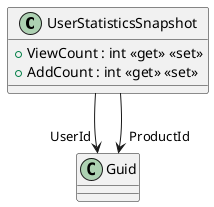 @startuml
class UserStatisticsSnapshot {
    + ViewCount : int <<get>> <<set>>
    + AddCount : int <<get>> <<set>>
}
UserStatisticsSnapshot --> "UserId" Guid
UserStatisticsSnapshot --> "ProductId" Guid
@enduml
